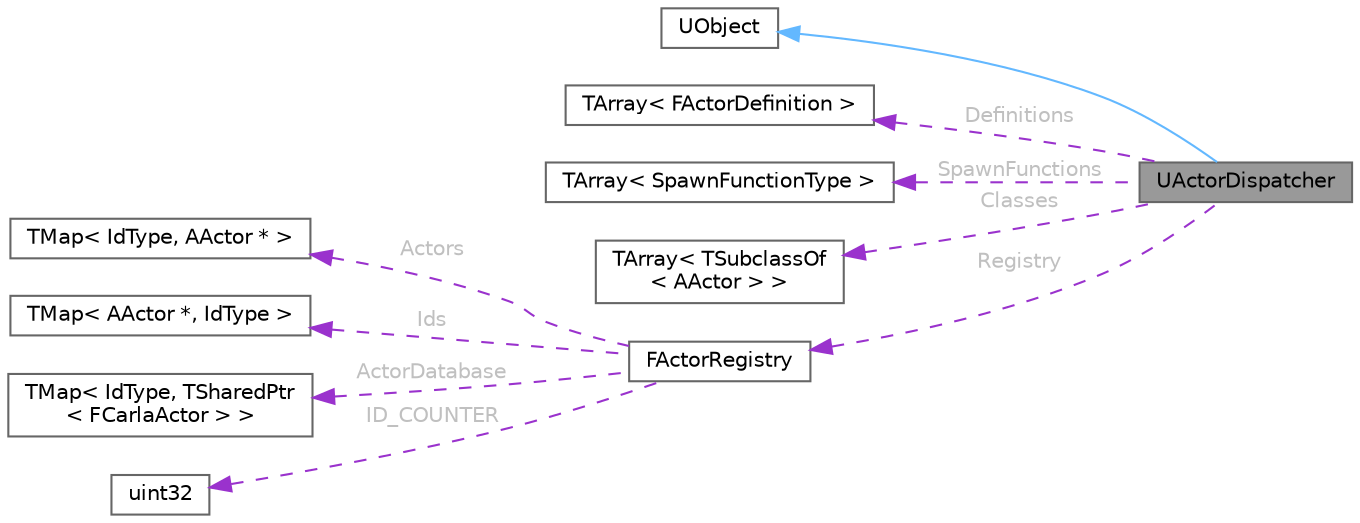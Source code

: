 digraph "UActorDispatcher"
{
 // INTERACTIVE_SVG=YES
 // LATEX_PDF_SIZE
  bgcolor="transparent";
  edge [fontname=Helvetica,fontsize=10,labelfontname=Helvetica,labelfontsize=10];
  node [fontname=Helvetica,fontsize=10,shape=box,height=0.2,width=0.4];
  rankdir="LR";
  Node1 [id="Node000001",label="UActorDispatcher",height=0.2,width=0.4,color="gray40", fillcolor="grey60", style="filled", fontcolor="black",tooltip="Object in charge of binding ActorDefinitions to spawn functions, as well as keeping the registry of a..."];
  Node2 -> Node1 [id="edge1_Node000001_Node000002",dir="back",color="steelblue1",style="solid",tooltip=" "];
  Node2 [id="Node000002",label="UObject",height=0.2,width=0.4,color="gray40", fillcolor="white", style="filled",URL="$df/def/classUObject.html",tooltip=" "];
  Node3 -> Node1 [id="edge2_Node000001_Node000003",dir="back",color="darkorchid3",style="dashed",tooltip=" ",label=" Definitions",fontcolor="grey" ];
  Node3 [id="Node000003",label="TArray\< FActorDefinition \>",height=0.2,width=0.4,color="gray40", fillcolor="white", style="filled",tooltip=" "];
  Node4 -> Node1 [id="edge3_Node000001_Node000004",dir="back",color="darkorchid3",style="dashed",tooltip=" ",label=" SpawnFunctions",fontcolor="grey" ];
  Node4 [id="Node000004",label="TArray\< SpawnFunctionType \>",height=0.2,width=0.4,color="gray40", fillcolor="white", style="filled",tooltip=" "];
  Node5 -> Node1 [id="edge4_Node000001_Node000005",dir="back",color="darkorchid3",style="dashed",tooltip=" ",label=" Classes",fontcolor="grey" ];
  Node5 [id="Node000005",label="TArray\< TSubclassOf\l\< AActor \> \>",height=0.2,width=0.4,color="gray40", fillcolor="white", style="filled",tooltip=" "];
  Node6 -> Node1 [id="edge5_Node000001_Node000006",dir="back",color="darkorchid3",style="dashed",tooltip=" ",label=" Registry",fontcolor="grey" ];
  Node6 [id="Node000006",label="FActorRegistry",height=0.2,width=0.4,color="gray40", fillcolor="white", style="filled",URL="$df/db5/classFActorRegistry.html",tooltip="A registry of all the Carla actors."];
  Node7 -> Node6 [id="edge6_Node000006_Node000007",dir="back",color="darkorchid3",style="dashed",tooltip=" ",label=" Actors",fontcolor="grey" ];
  Node7 [id="Node000007",label="TMap\< IdType, AActor * \>",height=0.2,width=0.4,color="gray40", fillcolor="white", style="filled",tooltip=" "];
  Node8 -> Node6 [id="edge7_Node000006_Node000008",dir="back",color="darkorchid3",style="dashed",tooltip=" ",label=" Ids",fontcolor="grey" ];
  Node8 [id="Node000008",label="TMap\< AActor *, IdType \>",height=0.2,width=0.4,color="gray40", fillcolor="white", style="filled",tooltip=" "];
  Node9 -> Node6 [id="edge8_Node000006_Node000009",dir="back",color="darkorchid3",style="dashed",tooltip=" ",label=" ActorDatabase",fontcolor="grey" ];
  Node9 [id="Node000009",label="TMap\< IdType, TSharedPtr\l\< FCarlaActor \> \>",height=0.2,width=0.4,color="gray40", fillcolor="white", style="filled",tooltip=" "];
  Node10 -> Node6 [id="edge9_Node000006_Node000010",dir="back",color="darkorchid3",style="dashed",tooltip=" ",label=" ID_COUNTER",fontcolor="grey" ];
  Node10 [id="Node000010",label="uint32",height=0.2,width=0.4,color="gray40", fillcolor="white", style="filled",tooltip=" "];
}
